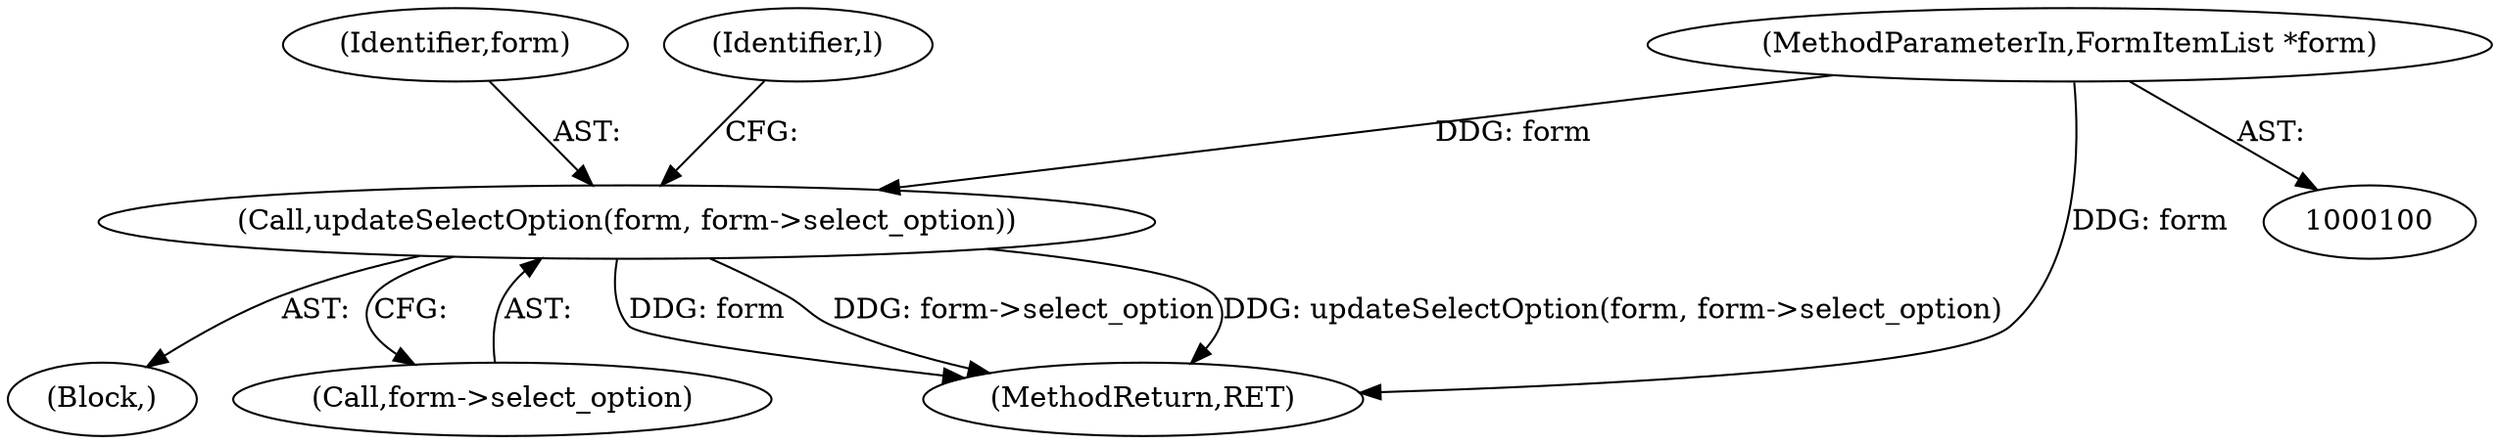 digraph "0_w3m_7fdc83b0364005a0b5ed869230dd81752ba022e8@pointer" {
"1000103" [label="(MethodParameterIn,FormItemList *form)"];
"1000243" [label="(Call,updateSelectOption(form, form->select_option))"];
"1000235" [label="(Block,)"];
"1000244" [label="(Identifier,form)"];
"1000264" [label="(Identifier,l)"];
"1000243" [label="(Call,updateSelectOption(form, form->select_option))"];
"1000103" [label="(MethodParameterIn,FormItemList *form)"];
"1000245" [label="(Call,form->select_option)"];
"1000541" [label="(MethodReturn,RET)"];
"1000103" -> "1000100"  [label="AST: "];
"1000103" -> "1000541"  [label="DDG: form"];
"1000103" -> "1000243"  [label="DDG: form"];
"1000243" -> "1000235"  [label="AST: "];
"1000243" -> "1000245"  [label="CFG: "];
"1000244" -> "1000243"  [label="AST: "];
"1000245" -> "1000243"  [label="AST: "];
"1000264" -> "1000243"  [label="CFG: "];
"1000243" -> "1000541"  [label="DDG: form"];
"1000243" -> "1000541"  [label="DDG: form->select_option"];
"1000243" -> "1000541"  [label="DDG: updateSelectOption(form, form->select_option)"];
}
